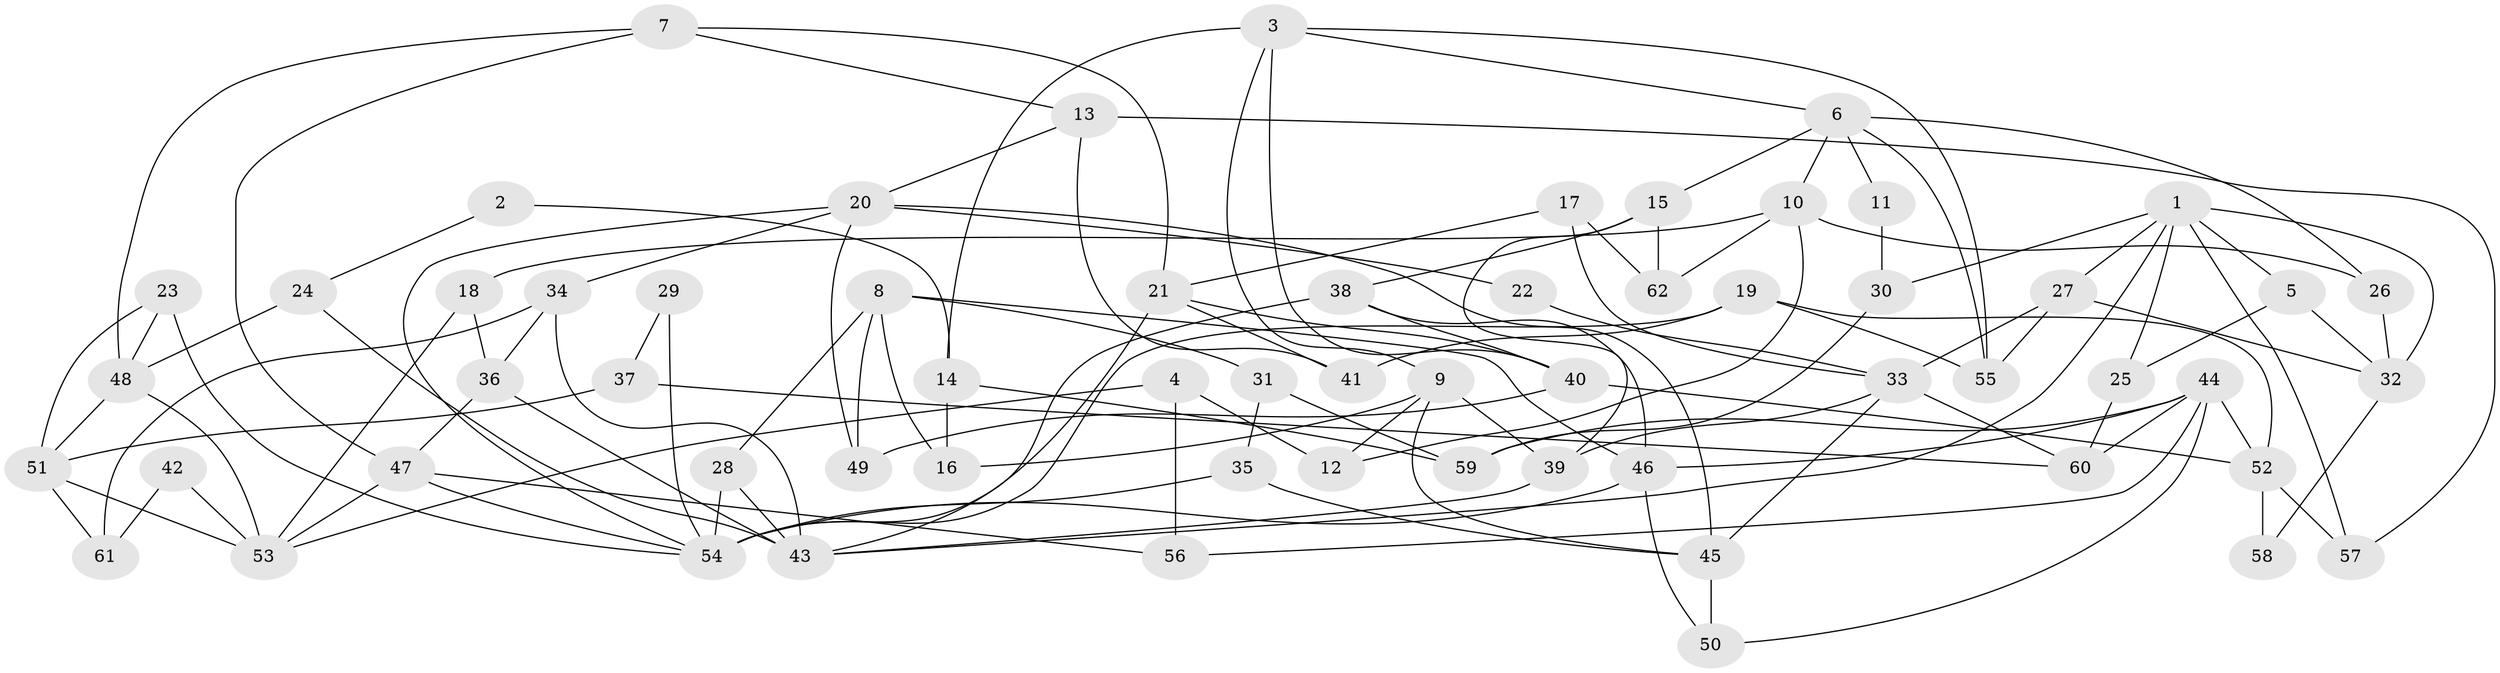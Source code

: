 // Generated by graph-tools (version 1.1) at 2025/35/03/09/25 02:35:57]
// undirected, 62 vertices, 124 edges
graph export_dot {
graph [start="1"]
  node [color=gray90,style=filled];
  1;
  2;
  3;
  4;
  5;
  6;
  7;
  8;
  9;
  10;
  11;
  12;
  13;
  14;
  15;
  16;
  17;
  18;
  19;
  20;
  21;
  22;
  23;
  24;
  25;
  26;
  27;
  28;
  29;
  30;
  31;
  32;
  33;
  34;
  35;
  36;
  37;
  38;
  39;
  40;
  41;
  42;
  43;
  44;
  45;
  46;
  47;
  48;
  49;
  50;
  51;
  52;
  53;
  54;
  55;
  56;
  57;
  58;
  59;
  60;
  61;
  62;
  1 -- 57;
  1 -- 25;
  1 -- 5;
  1 -- 27;
  1 -- 30;
  1 -- 32;
  1 -- 43;
  2 -- 14;
  2 -- 24;
  3 -- 6;
  3 -- 40;
  3 -- 9;
  3 -- 14;
  3 -- 55;
  4 -- 53;
  4 -- 12;
  4 -- 56;
  5 -- 32;
  5 -- 25;
  6 -- 55;
  6 -- 10;
  6 -- 11;
  6 -- 15;
  6 -- 26;
  7 -- 47;
  7 -- 21;
  7 -- 13;
  7 -- 48;
  8 -- 28;
  8 -- 46;
  8 -- 16;
  8 -- 31;
  8 -- 49;
  9 -- 39;
  9 -- 12;
  9 -- 16;
  9 -- 45;
  10 -- 18;
  10 -- 26;
  10 -- 12;
  10 -- 62;
  11 -- 30;
  13 -- 20;
  13 -- 41;
  13 -- 57;
  14 -- 16;
  14 -- 59;
  15 -- 39;
  15 -- 38;
  15 -- 62;
  17 -- 62;
  17 -- 33;
  17 -- 21;
  18 -- 36;
  18 -- 53;
  19 -- 54;
  19 -- 52;
  19 -- 41;
  19 -- 55;
  20 -- 49;
  20 -- 54;
  20 -- 22;
  20 -- 34;
  20 -- 45;
  21 -- 41;
  21 -- 40;
  21 -- 43;
  22 -- 33;
  23 -- 54;
  23 -- 48;
  23 -- 51;
  24 -- 43;
  24 -- 48;
  25 -- 60;
  26 -- 32;
  27 -- 55;
  27 -- 32;
  27 -- 33;
  28 -- 43;
  28 -- 54;
  29 -- 37;
  29 -- 54;
  30 -- 59;
  31 -- 35;
  31 -- 59;
  32 -- 58;
  33 -- 45;
  33 -- 39;
  33 -- 60;
  34 -- 43;
  34 -- 36;
  34 -- 61;
  35 -- 45;
  35 -- 54;
  36 -- 43;
  36 -- 47;
  37 -- 60;
  37 -- 51;
  38 -- 46;
  38 -- 40;
  38 -- 54;
  39 -- 43;
  40 -- 49;
  40 -- 52;
  42 -- 61;
  42 -- 53;
  44 -- 56;
  44 -- 59;
  44 -- 46;
  44 -- 50;
  44 -- 52;
  44 -- 60;
  45 -- 50;
  46 -- 50;
  46 -- 54;
  47 -- 54;
  47 -- 53;
  47 -- 56;
  48 -- 53;
  48 -- 51;
  51 -- 53;
  51 -- 61;
  52 -- 57;
  52 -- 58;
}
